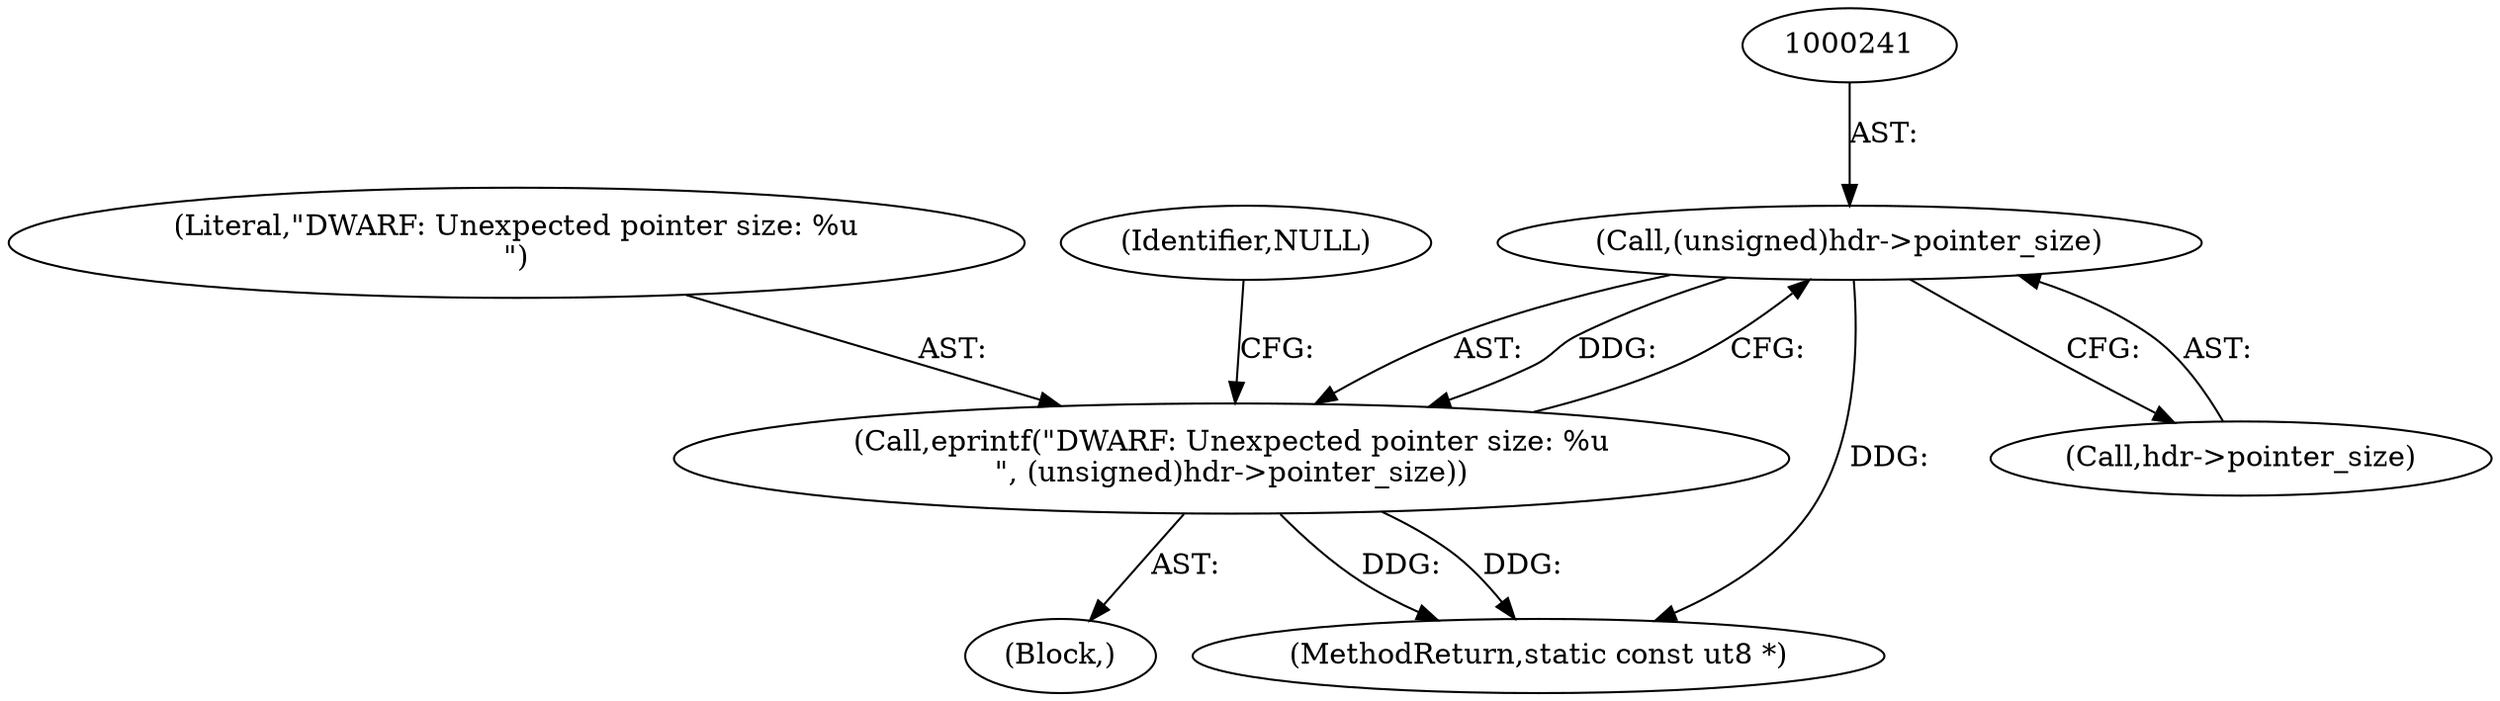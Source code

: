 digraph "0_radare2_2ca9ab45891b6ae8e32b6c28c81eebca059cbe5d_0@pointer" {
"1000240" [label="(Call,(unsigned)hdr->pointer_size)"];
"1000238" [label="(Call,eprintf(\"DWARF: Unexpected pointer size: %u\n\", (unsigned)hdr->pointer_size))"];
"1000238" [label="(Call,eprintf(\"DWARF: Unexpected pointer size: %u\n\", (unsigned)hdr->pointer_size))"];
"1000192" [label="(Block,)"];
"1000239" [label="(Literal,\"DWARF: Unexpected pointer size: %u\n\")"];
"1000796" [label="(MethodReturn,static const ut8 *)"];
"1000246" [label="(Identifier,NULL)"];
"1000240" [label="(Call,(unsigned)hdr->pointer_size)"];
"1000242" [label="(Call,hdr->pointer_size)"];
"1000240" -> "1000238"  [label="AST: "];
"1000240" -> "1000242"  [label="CFG: "];
"1000241" -> "1000240"  [label="AST: "];
"1000242" -> "1000240"  [label="AST: "];
"1000238" -> "1000240"  [label="CFG: "];
"1000240" -> "1000796"  [label="DDG: "];
"1000240" -> "1000238"  [label="DDG: "];
"1000238" -> "1000192"  [label="AST: "];
"1000239" -> "1000238"  [label="AST: "];
"1000246" -> "1000238"  [label="CFG: "];
"1000238" -> "1000796"  [label="DDG: "];
"1000238" -> "1000796"  [label="DDG: "];
}
